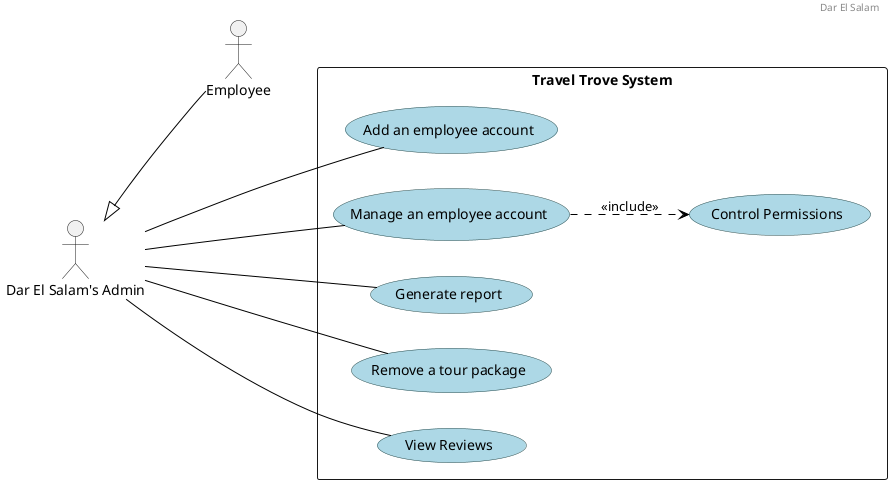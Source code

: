 @startuml
scale 1
left to right direction

header
Dar El Salam
endheader

' Custom skin parameters for use cases
skinparam usecase {
    BackgroundColor lightblue
    BorderColor DarkSlateGray
    ArrowColor Black
}

actor "Dar El Salam's Admin" as Admin

rectangle "Travel Trove System" {

    usecase "Add an employee account"
    usecase "Manage an employee account"
    usecase "Control Permissions"
    usecase "Generate report"
    usecase "Remove a tour package"
    usecase "View Reviews"

}

"Manage an employee account" ..> "Control Permissions" : <<include>>
Admin <|-- Employee
Admin --- "Add an employee account"
Admin -- "Manage an employee account"
Admin -- "Generate report"
Admin -- "Remove a tour package"
Admin -- "View Reviews"



@enduml